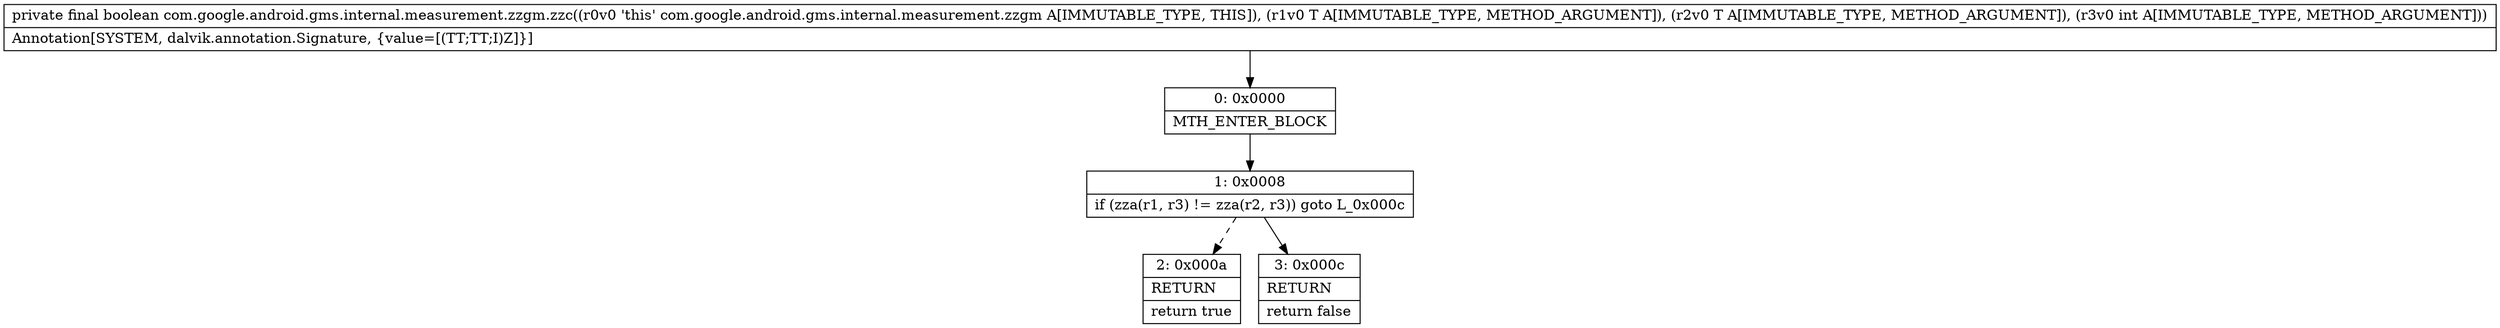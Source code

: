 digraph "CFG forcom.google.android.gms.internal.measurement.zzgm.zzc(Ljava\/lang\/Object;Ljava\/lang\/Object;I)Z" {
Node_0 [shape=record,label="{0\:\ 0x0000|MTH_ENTER_BLOCK\l}"];
Node_1 [shape=record,label="{1\:\ 0x0008|if (zza(r1, r3) != zza(r2, r3)) goto L_0x000c\l}"];
Node_2 [shape=record,label="{2\:\ 0x000a|RETURN\l|return true\l}"];
Node_3 [shape=record,label="{3\:\ 0x000c|RETURN\l|return false\l}"];
MethodNode[shape=record,label="{private final boolean com.google.android.gms.internal.measurement.zzgm.zzc((r0v0 'this' com.google.android.gms.internal.measurement.zzgm A[IMMUTABLE_TYPE, THIS]), (r1v0 T A[IMMUTABLE_TYPE, METHOD_ARGUMENT]), (r2v0 T A[IMMUTABLE_TYPE, METHOD_ARGUMENT]), (r3v0 int A[IMMUTABLE_TYPE, METHOD_ARGUMENT]))  | Annotation[SYSTEM, dalvik.annotation.Signature, \{value=[(TT;TT;I)Z]\}]\l}"];
MethodNode -> Node_0;
Node_0 -> Node_1;
Node_1 -> Node_2[style=dashed];
Node_1 -> Node_3;
}

